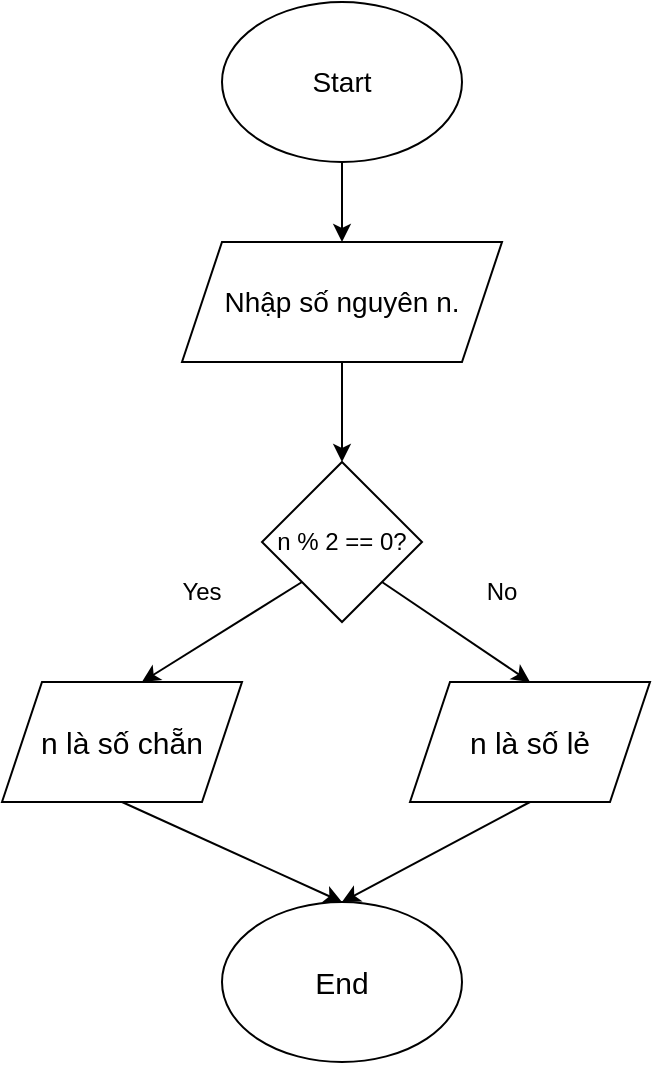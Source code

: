 <mxfile version="25.0.1">
  <diagram name="Trang-1" id="Rwx-fQlamUy4LFT4rBTz">
    <mxGraphModel dx="880" dy="468" grid="1" gridSize="10" guides="1" tooltips="1" connect="1" arrows="1" fold="1" page="1" pageScale="1" pageWidth="827" pageHeight="1169" math="0" shadow="0">
      <root>
        <mxCell id="0" />
        <mxCell id="1" parent="0" />
        <mxCell id="JrJlZkVR82I_sskqzFBV-1" value="&lt;font style=&quot;font-size: 14px;&quot;&gt;Start&lt;/font&gt;" style="ellipse;whiteSpace=wrap;html=1;" vertex="1" parent="1">
          <mxGeometry x="320" y="80" width="120" height="80" as="geometry" />
        </mxCell>
        <mxCell id="JrJlZkVR82I_sskqzFBV-2" value="&lt;font style=&quot;font-size: 14px;&quot;&gt;Nhập số nguyên n.&lt;/font&gt;" style="shape=parallelogram;perimeter=parallelogramPerimeter;whiteSpace=wrap;html=1;fixedSize=1;" vertex="1" parent="1">
          <mxGeometry x="300" y="200" width="160" height="60" as="geometry" />
        </mxCell>
        <mxCell id="JrJlZkVR82I_sskqzFBV-3" value="n % 2 == 0?" style="rhombus;whiteSpace=wrap;html=1;" vertex="1" parent="1">
          <mxGeometry x="340" y="310" width="80" height="80" as="geometry" />
        </mxCell>
        <mxCell id="JrJlZkVR82I_sskqzFBV-4" value="&lt;font style=&quot;font-size: 15px;&quot;&gt;n là số chẵn&lt;/font&gt;" style="shape=parallelogram;perimeter=parallelogramPerimeter;whiteSpace=wrap;html=1;fixedSize=1;" vertex="1" parent="1">
          <mxGeometry x="210" y="420" width="120" height="60" as="geometry" />
        </mxCell>
        <mxCell id="JrJlZkVR82I_sskqzFBV-5" value="&lt;font style=&quot;font-size: 15px;&quot;&gt;n là số lẻ&lt;/font&gt;" style="shape=parallelogram;perimeter=parallelogramPerimeter;whiteSpace=wrap;html=1;fixedSize=1;" vertex="1" parent="1">
          <mxGeometry x="414" y="420" width="120" height="60" as="geometry" />
        </mxCell>
        <mxCell id="JrJlZkVR82I_sskqzFBV-6" value="&lt;font style=&quot;font-size: 15px;&quot;&gt;End&lt;/font&gt;" style="ellipse;whiteSpace=wrap;html=1;" vertex="1" parent="1">
          <mxGeometry x="320" y="530" width="120" height="80" as="geometry" />
        </mxCell>
        <mxCell id="JrJlZkVR82I_sskqzFBV-7" value="" style="endArrow=classic;html=1;rounded=0;exitX=0.5;exitY=1;exitDx=0;exitDy=0;entryX=0.5;entryY=0;entryDx=0;entryDy=0;" edge="1" parent="1" source="JrJlZkVR82I_sskqzFBV-1" target="JrJlZkVR82I_sskqzFBV-2">
          <mxGeometry width="50" height="50" relative="1" as="geometry">
            <mxPoint x="390" y="280" as="sourcePoint" />
            <mxPoint x="440" y="230" as="targetPoint" />
          </mxGeometry>
        </mxCell>
        <mxCell id="JrJlZkVR82I_sskqzFBV-9" value="" style="endArrow=classic;html=1;rounded=0;exitX=0.5;exitY=1;exitDx=0;exitDy=0;entryX=0.5;entryY=0;entryDx=0;entryDy=0;" edge="1" parent="1" source="JrJlZkVR82I_sskqzFBV-2" target="JrJlZkVR82I_sskqzFBV-3">
          <mxGeometry width="50" height="50" relative="1" as="geometry">
            <mxPoint x="390" y="280" as="sourcePoint" />
            <mxPoint x="440" y="230" as="targetPoint" />
          </mxGeometry>
        </mxCell>
        <mxCell id="JrJlZkVR82I_sskqzFBV-10" value="" style="endArrow=classic;html=1;rounded=0;exitX=0;exitY=1;exitDx=0;exitDy=0;entryX=0.583;entryY=0;entryDx=0;entryDy=0;entryPerimeter=0;" edge="1" parent="1" source="JrJlZkVR82I_sskqzFBV-3" target="JrJlZkVR82I_sskqzFBV-4">
          <mxGeometry width="50" height="50" relative="1" as="geometry">
            <mxPoint x="390" y="280" as="sourcePoint" />
            <mxPoint x="440" y="230" as="targetPoint" />
          </mxGeometry>
        </mxCell>
        <mxCell id="JrJlZkVR82I_sskqzFBV-11" value="" style="endArrow=classic;html=1;rounded=0;exitX=1;exitY=1;exitDx=0;exitDy=0;entryX=0.5;entryY=0;entryDx=0;entryDy=0;" edge="1" parent="1" source="JrJlZkVR82I_sskqzFBV-3" target="JrJlZkVR82I_sskqzFBV-5">
          <mxGeometry width="50" height="50" relative="1" as="geometry">
            <mxPoint x="390" y="280" as="sourcePoint" />
            <mxPoint x="440" y="230" as="targetPoint" />
          </mxGeometry>
        </mxCell>
        <mxCell id="JrJlZkVR82I_sskqzFBV-12" value="Yes" style="text;html=1;align=center;verticalAlign=middle;whiteSpace=wrap;rounded=0;" vertex="1" parent="1">
          <mxGeometry x="280" y="360" width="60" height="30" as="geometry" />
        </mxCell>
        <mxCell id="JrJlZkVR82I_sskqzFBV-13" value="No" style="text;html=1;align=center;verticalAlign=middle;whiteSpace=wrap;rounded=0;" vertex="1" parent="1">
          <mxGeometry x="430" y="360" width="60" height="30" as="geometry" />
        </mxCell>
        <mxCell id="JrJlZkVR82I_sskqzFBV-14" value="" style="endArrow=classic;html=1;rounded=0;exitX=0.5;exitY=1;exitDx=0;exitDy=0;entryX=0.5;entryY=0;entryDx=0;entryDy=0;" edge="1" parent="1" source="JrJlZkVR82I_sskqzFBV-4" target="JrJlZkVR82I_sskqzFBV-6">
          <mxGeometry width="50" height="50" relative="1" as="geometry">
            <mxPoint x="390" y="550" as="sourcePoint" />
            <mxPoint x="440" y="500" as="targetPoint" />
          </mxGeometry>
        </mxCell>
        <mxCell id="JrJlZkVR82I_sskqzFBV-15" value="" style="endArrow=classic;html=1;rounded=0;exitX=0.5;exitY=1;exitDx=0;exitDy=0;entryX=0.5;entryY=0;entryDx=0;entryDy=0;" edge="1" parent="1" source="JrJlZkVR82I_sskqzFBV-5" target="JrJlZkVR82I_sskqzFBV-6">
          <mxGeometry width="50" height="50" relative="1" as="geometry">
            <mxPoint x="390" y="550" as="sourcePoint" />
            <mxPoint x="440" y="500" as="targetPoint" />
          </mxGeometry>
        </mxCell>
      </root>
    </mxGraphModel>
  </diagram>
</mxfile>
